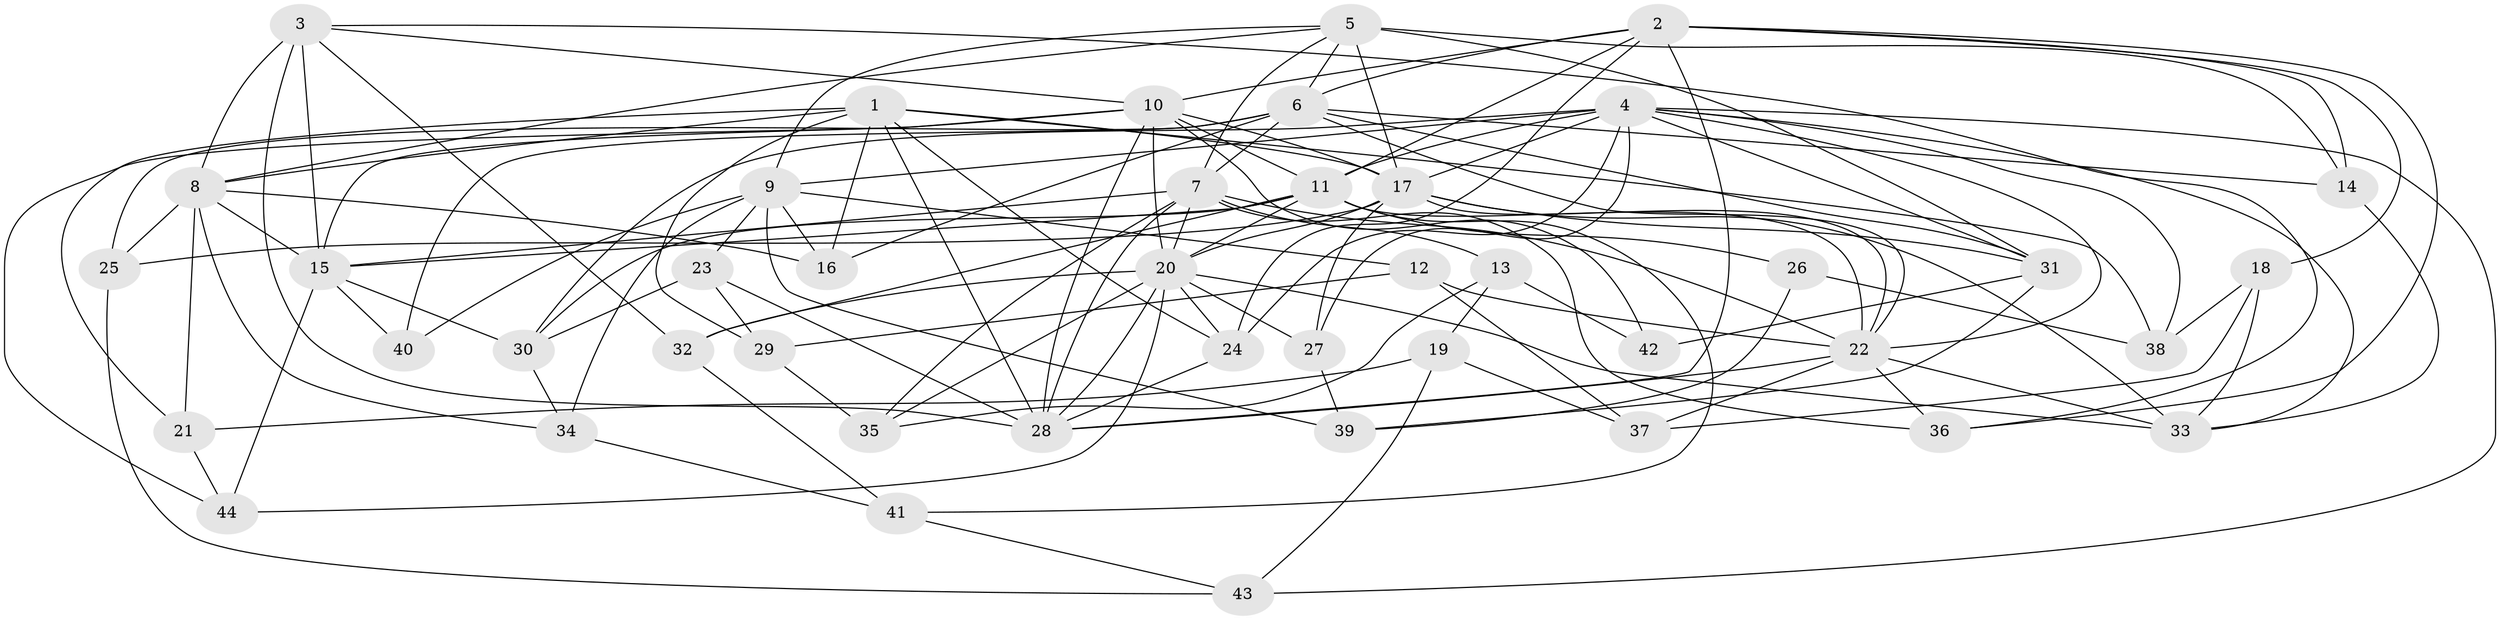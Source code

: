 // original degree distribution, {4: 1.0}
// Generated by graph-tools (version 1.1) at 2025/54/03/04/25 22:54:04]
// undirected, 44 vertices, 128 edges
graph export_dot {
  node [color=gray90,style=filled];
  1;
  2;
  3;
  4;
  5;
  6;
  7;
  8;
  9;
  10;
  11;
  12;
  13;
  14;
  15;
  16;
  17;
  18;
  19;
  20;
  21;
  22;
  23;
  24;
  25;
  26;
  27;
  28;
  29;
  30;
  31;
  32;
  33;
  34;
  35;
  36;
  37;
  38;
  39;
  40;
  41;
  42;
  43;
  44;
  1 -- 8 [weight=2.0];
  1 -- 16 [weight=1.0];
  1 -- 17 [weight=1.0];
  1 -- 21 [weight=1.0];
  1 -- 24 [weight=2.0];
  1 -- 28 [weight=1.0];
  1 -- 29 [weight=1.0];
  1 -- 38 [weight=1.0];
  2 -- 6 [weight=1.0];
  2 -- 10 [weight=1.0];
  2 -- 11 [weight=1.0];
  2 -- 14 [weight=1.0];
  2 -- 18 [weight=1.0];
  2 -- 24 [weight=1.0];
  2 -- 28 [weight=1.0];
  2 -- 36 [weight=1.0];
  3 -- 8 [weight=2.0];
  3 -- 10 [weight=2.0];
  3 -- 15 [weight=2.0];
  3 -- 28 [weight=2.0];
  3 -- 32 [weight=1.0];
  3 -- 36 [weight=1.0];
  4 -- 9 [weight=1.0];
  4 -- 11 [weight=1.0];
  4 -- 17 [weight=2.0];
  4 -- 22 [weight=1.0];
  4 -- 24 [weight=1.0];
  4 -- 27 [weight=1.0];
  4 -- 30 [weight=1.0];
  4 -- 31 [weight=1.0];
  4 -- 33 [weight=1.0];
  4 -- 38 [weight=1.0];
  4 -- 43 [weight=1.0];
  5 -- 6 [weight=1.0];
  5 -- 7 [weight=2.0];
  5 -- 8 [weight=1.0];
  5 -- 9 [weight=2.0];
  5 -- 14 [weight=1.0];
  5 -- 17 [weight=2.0];
  5 -- 31 [weight=3.0];
  6 -- 7 [weight=2.0];
  6 -- 14 [weight=3.0];
  6 -- 16 [weight=1.0];
  6 -- 22 [weight=1.0];
  6 -- 25 [weight=1.0];
  6 -- 31 [weight=1.0];
  6 -- 40 [weight=1.0];
  7 -- 13 [weight=1.0];
  7 -- 15 [weight=1.0];
  7 -- 20 [weight=2.0];
  7 -- 22 [weight=1.0];
  7 -- 28 [weight=1.0];
  7 -- 35 [weight=1.0];
  7 -- 36 [weight=1.0];
  8 -- 15 [weight=1.0];
  8 -- 16 [weight=1.0];
  8 -- 21 [weight=1.0];
  8 -- 25 [weight=1.0];
  8 -- 34 [weight=1.0];
  9 -- 12 [weight=1.0];
  9 -- 16 [weight=1.0];
  9 -- 23 [weight=1.0];
  9 -- 34 [weight=1.0];
  9 -- 39 [weight=1.0];
  9 -- 40 [weight=2.0];
  10 -- 11 [weight=2.0];
  10 -- 15 [weight=1.0];
  10 -- 17 [weight=1.0];
  10 -- 20 [weight=1.0];
  10 -- 28 [weight=1.0];
  10 -- 42 [weight=2.0];
  10 -- 44 [weight=1.0];
  11 -- 15 [weight=1.0];
  11 -- 20 [weight=1.0];
  11 -- 22 [weight=1.0];
  11 -- 26 [weight=2.0];
  11 -- 30 [weight=1.0];
  11 -- 32 [weight=1.0];
  11 -- 41 [weight=1.0];
  12 -- 22 [weight=1.0];
  12 -- 29 [weight=1.0];
  12 -- 37 [weight=1.0];
  13 -- 19 [weight=1.0];
  13 -- 35 [weight=1.0];
  13 -- 42 [weight=1.0];
  14 -- 33 [weight=1.0];
  15 -- 30 [weight=2.0];
  15 -- 40 [weight=1.0];
  15 -- 44 [weight=1.0];
  17 -- 20 [weight=1.0];
  17 -- 22 [weight=1.0];
  17 -- 25 [weight=1.0];
  17 -- 27 [weight=1.0];
  17 -- 31 [weight=1.0];
  17 -- 33 [weight=1.0];
  18 -- 33 [weight=1.0];
  18 -- 37 [weight=1.0];
  18 -- 38 [weight=1.0];
  19 -- 21 [weight=1.0];
  19 -- 37 [weight=1.0];
  19 -- 43 [weight=1.0];
  20 -- 24 [weight=1.0];
  20 -- 27 [weight=1.0];
  20 -- 28 [weight=1.0];
  20 -- 32 [weight=1.0];
  20 -- 33 [weight=1.0];
  20 -- 35 [weight=1.0];
  20 -- 44 [weight=1.0];
  21 -- 44 [weight=1.0];
  22 -- 28 [weight=1.0];
  22 -- 33 [weight=1.0];
  22 -- 36 [weight=1.0];
  22 -- 37 [weight=1.0];
  23 -- 28 [weight=1.0];
  23 -- 29 [weight=1.0];
  23 -- 30 [weight=1.0];
  24 -- 28 [weight=1.0];
  25 -- 43 [weight=1.0];
  26 -- 38 [weight=1.0];
  26 -- 39 [weight=1.0];
  27 -- 39 [weight=1.0];
  29 -- 35 [weight=1.0];
  30 -- 34 [weight=1.0];
  31 -- 39 [weight=1.0];
  31 -- 42 [weight=1.0];
  32 -- 41 [weight=1.0];
  34 -- 41 [weight=1.0];
  41 -- 43 [weight=1.0];
}
